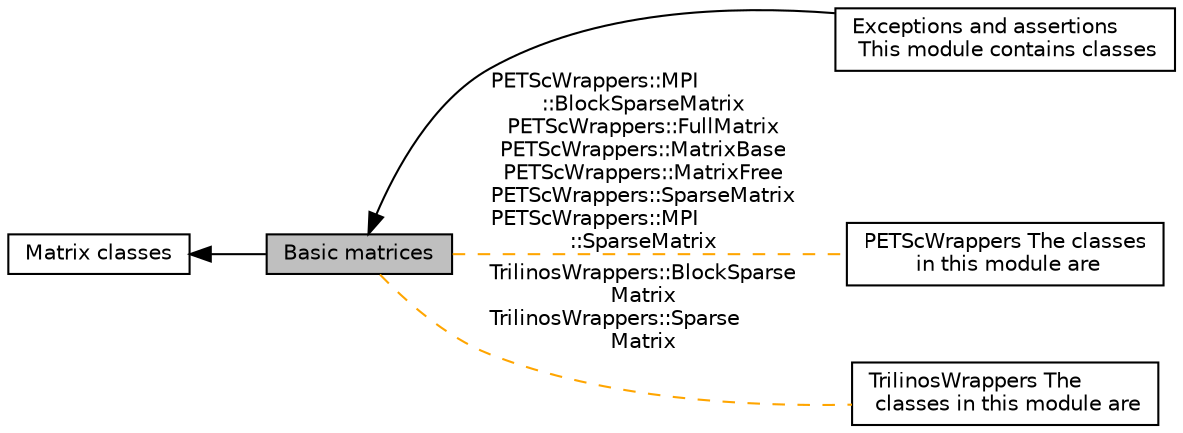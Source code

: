 digraph "Basic matrices"
{
  edge [fontname="Helvetica",fontsize="10",labelfontname="Helvetica",labelfontsize="10"];
  node [fontname="Helvetica",fontsize="10",shape=box];
  rankdir=LR;
  Node3 [label="Exceptions and assertions\l This module contains classes",height=0.2,width=0.4,color="black", fillcolor="white", style="filled",URL="$group__Exceptions.html",tooltip="that are used in the exception mechanism of deal.II."];
  Node4 [label="PETScWrappers The classes\l in this module are",height=0.2,width=0.4,color="black", fillcolor="white", style="filled",URL="$group__PETScWrappers.html",tooltip="wrappers around functionality provided by the PETSc library. They provide a modern object-oriented in..."];
  Node1 [label="Basic matrices",height=0.2,width=0.4,color="black", fillcolor="grey75", style="filled", fontcolor="black",tooltip="These are the actual matrix classes provided by deal.II. It is possible to store values in them and r..."];
  Node2 [label="Matrix classes",height=0.2,width=0.4,color="black", fillcolor="white", style="filled",URL="$group__Matrices.html",tooltip="deal.II comes with a number of different matrix classes, tailored to the various purposes for which m..."];
  Node5 [label="TrilinosWrappers The\l classes in this module are",height=0.2,width=0.4,color="black", fillcolor="white", style="filled",URL="$group__TrilinosWrappers.html",tooltip="wrappers around functionality provided by the Trilinos library. They provide a modern object-oriented..."];
  Node2->Node1 [shape=plaintext, dir="back", style="solid"];
  Node1->Node3 [shape=plaintext, dir="back", style="solid"];
  Node1->Node4 [shape=plaintext, label="PETScWrappers::MPI\l::BlockSparseMatrix\nPETScWrappers::FullMatrix\nPETScWrappers::MatrixBase\nPETScWrappers::MatrixFree\nPETScWrappers::SparseMatrix\nPETScWrappers::MPI\l::SparseMatrix", color="orange", dir="none", style="dashed"];
  Node1->Node5 [shape=plaintext, label="TrilinosWrappers::BlockSparse\lMatrix\nTrilinosWrappers::Sparse\lMatrix", color="orange", dir="none", style="dashed"];
}
